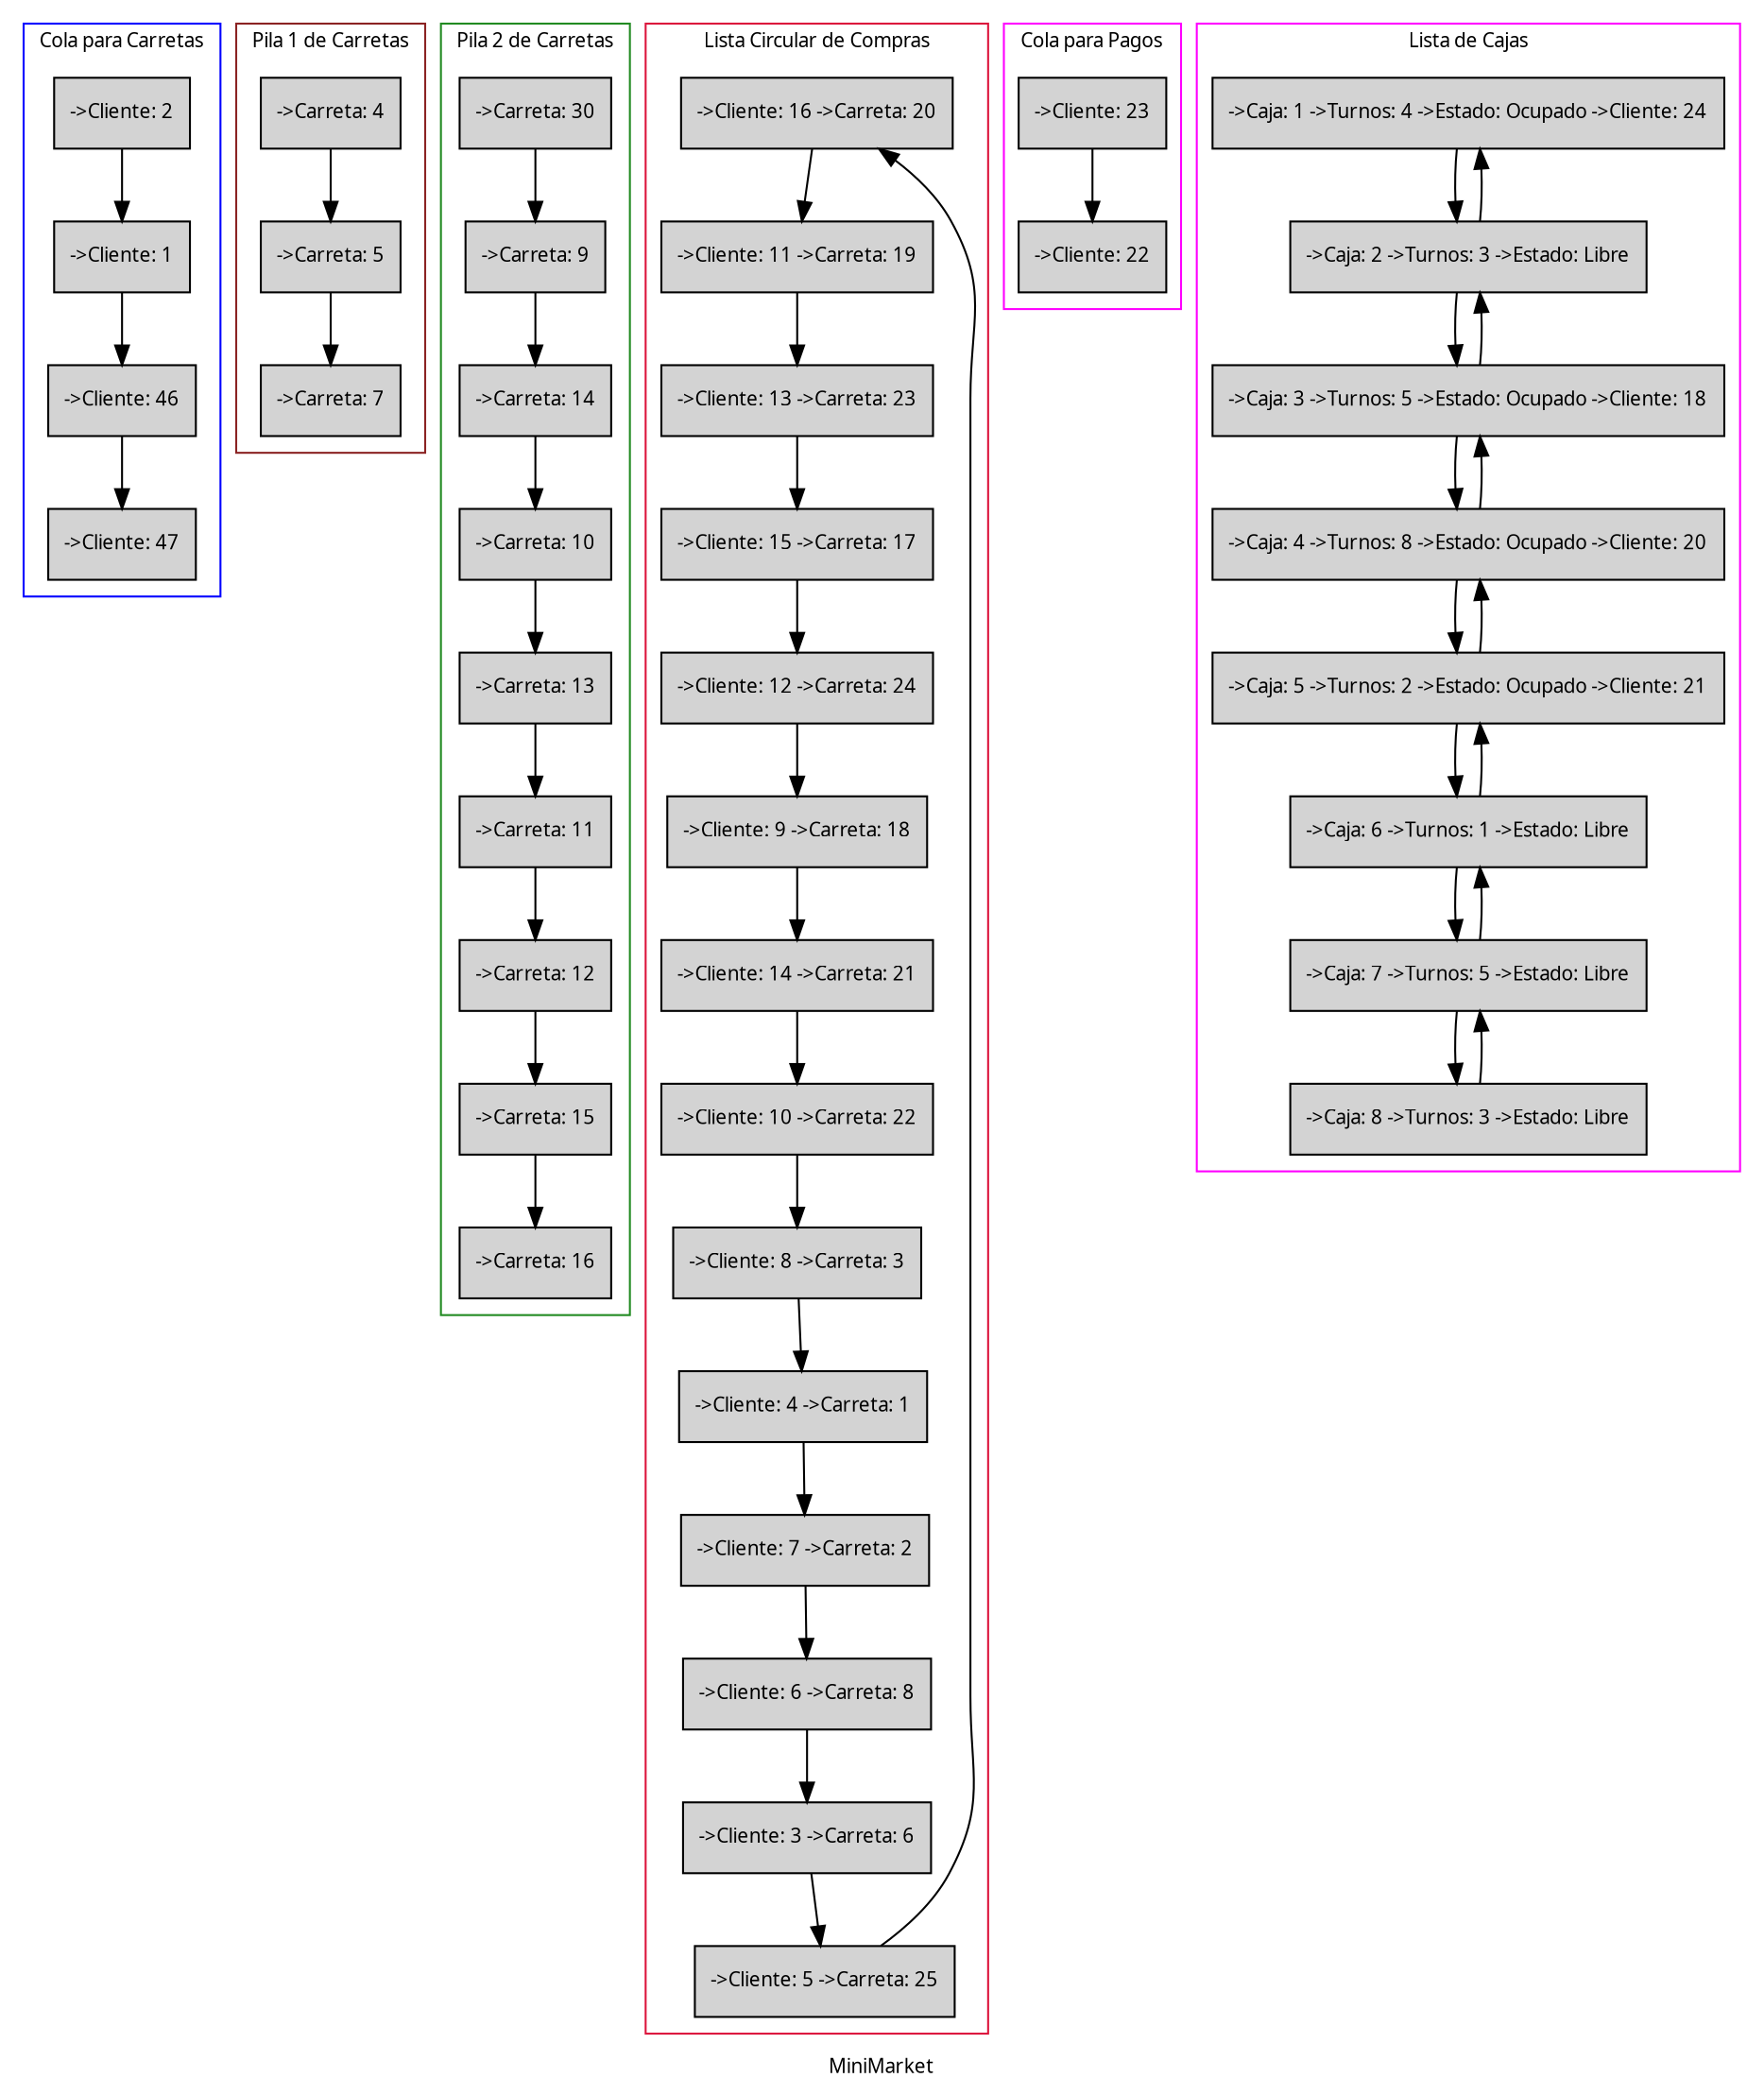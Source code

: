 digraph G {
label = "MiniMarket"
graph [fontsize=10 fontname="Verdana"]
node [shape=record fontsize=10 fontname="Verdana"]
subgraph cluster_0 {
node [style=filled];
"->Cliente: 2"->"->Cliente: 1";
"->Cliente: 1"->"->Cliente: 46";
"->Cliente: 46"->"->Cliente: 47";
"->Cliente: 47";
label="Cola para Carretas";
 color=blue;
 }
subgraph cluster_1 {
node [style=filled];
"->Carreta: 4"->"->Carreta: 5";
"->Carreta: 5"->"->Carreta: 7";
"->Carreta: 7";
label="Pila 1 de Carretas";
 color=brown4;
 }
subgraph cluster_2 {
node [style=filled];
"->Carreta: 30"->"->Carreta: 9";
"->Carreta: 9"->"->Carreta: 14";
"->Carreta: 14"->"->Carreta: 10";
"->Carreta: 10"->"->Carreta: 13";
"->Carreta: 13"->"->Carreta: 11";
"->Carreta: 11"->"->Carreta: 12";
"->Carreta: 12"->"->Carreta: 15";
"->Carreta: 15"->"->Carreta: 16";
"->Carreta: 16";
label="Pila 2 de Carretas";
 color=forestgreen;
 }
subgraph cluster_3 {
node [style=filled];
"->Cliente: 16 ->Carreta: 20"->"->Cliente: 11 ->Carreta: 19";
"->Cliente: 11 ->Carreta: 19"->"->Cliente: 13 ->Carreta: 23";
"->Cliente: 13 ->Carreta: 23"->"->Cliente: 15 ->Carreta: 17";
"->Cliente: 15 ->Carreta: 17"->"->Cliente: 12 ->Carreta: 24";
"->Cliente: 12 ->Carreta: 24"->"->Cliente: 9 ->Carreta: 18";
"->Cliente: 9 ->Carreta: 18"->"->Cliente: 14 ->Carreta: 21";
"->Cliente: 14 ->Carreta: 21"->"->Cliente: 10 ->Carreta: 22";
"->Cliente: 10 ->Carreta: 22"->"->Cliente: 8 ->Carreta: 3";
"->Cliente: 8 ->Carreta: 3"->"->Cliente: 4 ->Carreta: 1";
"->Cliente: 4 ->Carreta: 1"->"->Cliente: 7 ->Carreta: 2";
"->Cliente: 7 ->Carreta: 2"->"->Cliente: 6 ->Carreta: 8";
"->Cliente: 6 ->Carreta: 8"->"->Cliente: 3 ->Carreta: 6";
"->Cliente: 3 ->Carreta: 6"->"->Cliente: 5 ->Carreta: 25";
"->Cliente: 5 ->Carreta: 25"->"->Cliente: 16 ->Carreta: 20";
label="Lista Circular de Compras";
 color=crimson;
 }
subgraph cluster_4 {
node [style=filled];
"->Cliente: 23"->"->Cliente: 22";
"->Cliente: 22";
label="Cola para Pagos";
 color=fuchsia;
 }
subgraph cluster_5 {
node [style=filled];
"->Caja: 1 ->Turnos: 4 ->Estado: Ocupado ->Cliente: 24"->"->Caja: 2 ->Turnos: 3 ->Estado: Libre";
"->Caja: 2 ->Turnos: 3 ->Estado: Libre"->"->Caja: 3 ->Turnos: 5 ->Estado: Ocupado ->Cliente: 18";
"->Caja: 2 ->Turnos: 3 ->Estado: Libre"->"->Caja: 1 ->Turnos: 4 ->Estado: Ocupado ->Cliente: 24";
"->Caja: 3 ->Turnos: 5 ->Estado: Ocupado ->Cliente: 18"->"->Caja: 4 ->Turnos: 8 ->Estado: Ocupado ->Cliente: 20";
"->Caja: 3 ->Turnos: 5 ->Estado: Ocupado ->Cliente: 18"->"->Caja: 2 ->Turnos: 3 ->Estado: Libre";
"->Caja: 4 ->Turnos: 8 ->Estado: Ocupado ->Cliente: 20"->"->Caja: 5 ->Turnos: 2 ->Estado: Ocupado ->Cliente: 21";
"->Caja: 4 ->Turnos: 8 ->Estado: Ocupado ->Cliente: 20"->"->Caja: 3 ->Turnos: 5 ->Estado: Ocupado ->Cliente: 18";
"->Caja: 5 ->Turnos: 2 ->Estado: Ocupado ->Cliente: 21"->"->Caja: 6 ->Turnos: 1 ->Estado: Libre";
"->Caja: 5 ->Turnos: 2 ->Estado: Ocupado ->Cliente: 21"->"->Caja: 4 ->Turnos: 8 ->Estado: Ocupado ->Cliente: 20";
"->Caja: 6 ->Turnos: 1 ->Estado: Libre"->"->Caja: 7 ->Turnos: 5 ->Estado: Libre";
"->Caja: 6 ->Turnos: 1 ->Estado: Libre"->"->Caja: 5 ->Turnos: 2 ->Estado: Ocupado ->Cliente: 21";
"->Caja: 7 ->Turnos: 5 ->Estado: Libre"->"->Caja: 8 ->Turnos: 3 ->Estado: Libre";
"->Caja: 7 ->Turnos: 5 ->Estado: Libre"->"->Caja: 6 ->Turnos: 1 ->Estado: Libre";
"->Caja: 8 ->Turnos: 3 ->Estado: Libre";
"->Caja: 8 ->Turnos: 3 ->Estado: Libre"->"->Caja: 7 ->Turnos: 5 ->Estado: Libre";
label="Lista de Cajas";
 color=fuchsia;
 }
}
